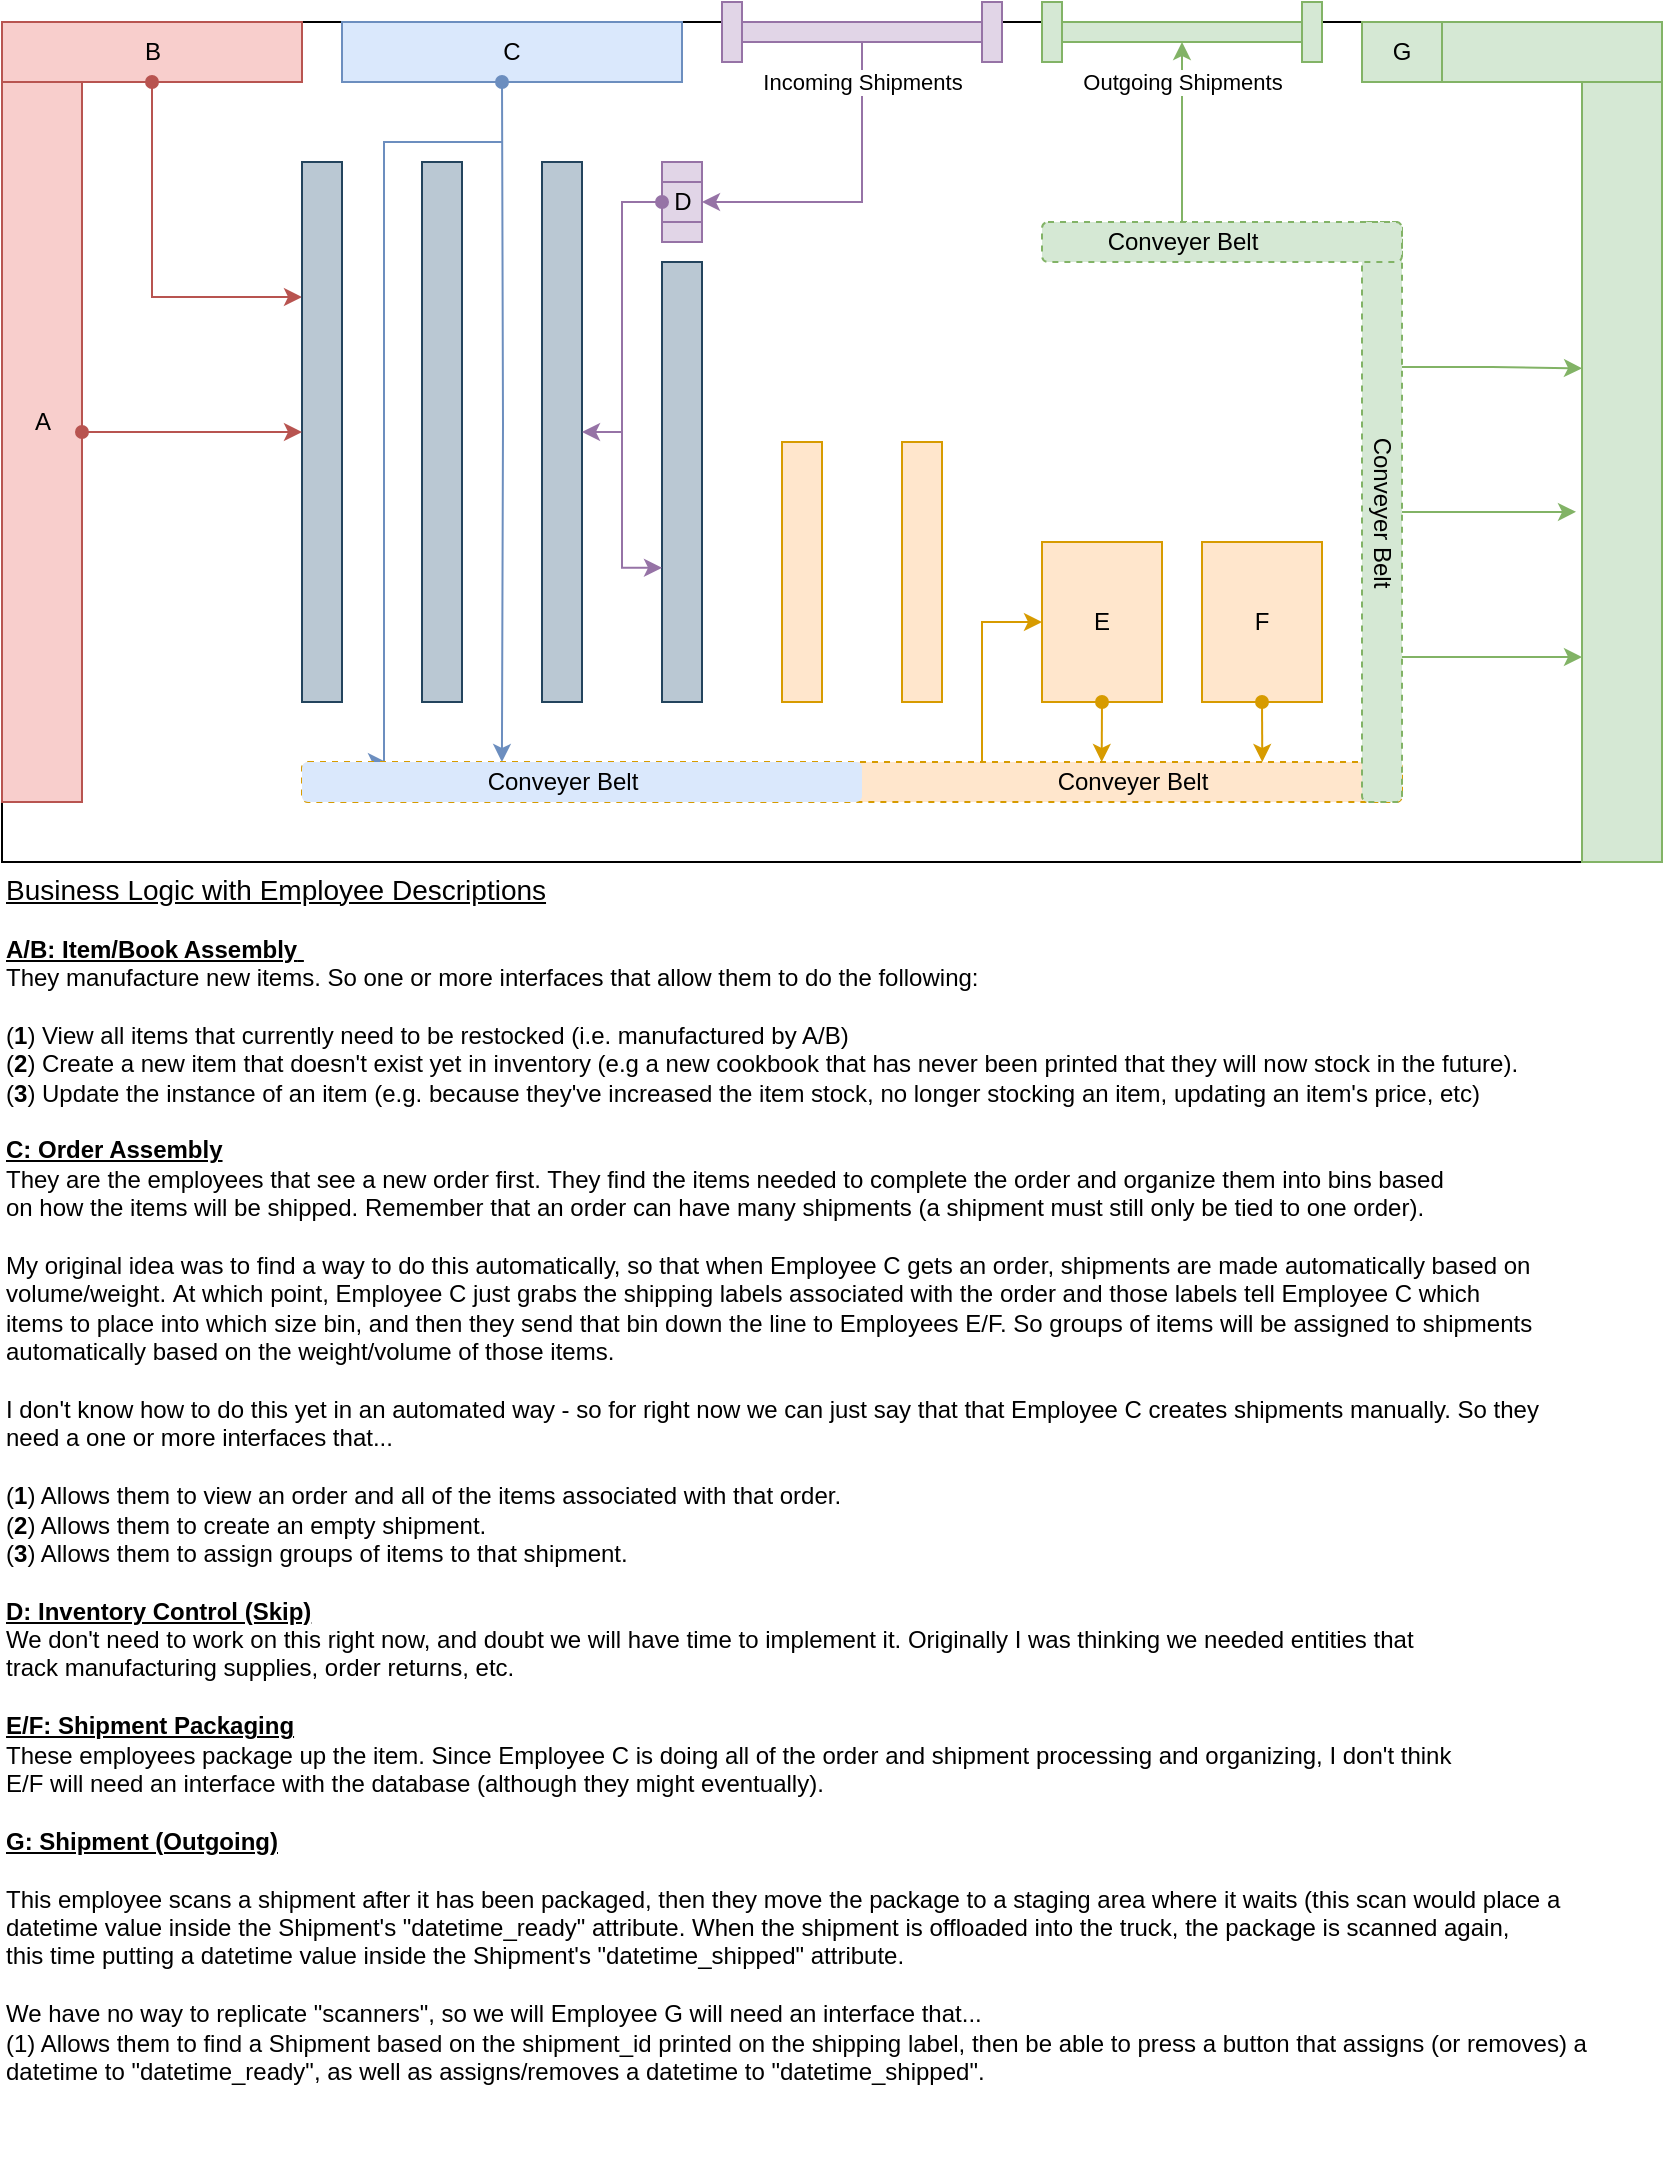 <mxfile version="16.1.2" type="device"><diagram id="-y7AVEWkw-TvHbeQwnoJ" name="Page-1"><mxGraphModel dx="786" dy="572" grid="1" gridSize="10" guides="1" tooltips="1" connect="1" arrows="1" fold="1" page="1" pageScale="1" pageWidth="850" pageHeight="1100" math="0" shadow="0"><root><mxCell id="0"/><mxCell id="1" parent="0"/><mxCell id="jwk14412LMGLyFM8DsAk-1" value="" style="rounded=0;whiteSpace=wrap;html=1;" parent="1" vertex="1"><mxGeometry x="10" y="60" width="830" height="420" as="geometry"/></mxCell><mxCell id="jwk14412LMGLyFM8DsAk-2" value="" style="rounded=0;whiteSpace=wrap;html=1;fillColor=#f8cecc;strokeColor=#b85450;" parent="1" vertex="1"><mxGeometry x="10" y="90" width="40" height="360" as="geometry"/></mxCell><mxCell id="jwk14412LMGLyFM8DsAk-4" value="" style="rounded=0;whiteSpace=wrap;html=1;fillColor=#f8cecc;strokeColor=#b85450;" parent="1" vertex="1"><mxGeometry x="10" y="60" width="150" height="30" as="geometry"/></mxCell><mxCell id="jwk14412LMGLyFM8DsAk-65" style="edgeStyle=orthogonalEdgeStyle;rounded=0;orthogonalLoop=1;jettySize=auto;html=1;exitX=0.5;exitY=1;exitDx=0;exitDy=0;entryX=0;entryY=0.25;entryDx=0;entryDy=0;startArrow=oval;startFill=1;fillColor=#f8cecc;strokeColor=#b85450;" parent="1" source="jwk14412LMGLyFM8DsAk-4" target="jwk14412LMGLyFM8DsAk-27" edge="1"><mxGeometry relative="1" as="geometry"/></mxCell><mxCell id="jwk14412LMGLyFM8DsAk-90" style="edgeStyle=orthogonalEdgeStyle;rounded=0;orthogonalLoop=1;jettySize=auto;html=1;entryX=0.15;entryY=0;entryDx=0;entryDy=0;entryPerimeter=0;startArrow=none;startFill=0;endArrow=classic;endFill=1;fillColor=#dae8fc;strokeColor=#6c8ebf;" parent="1" target="jwk14412LMGLyFM8DsAk-29" edge="1"><mxGeometry relative="1" as="geometry"><mxPoint x="260" y="120" as="sourcePoint"/><Array as="points"><mxPoint x="201" y="120"/></Array></mxGeometry></mxCell><mxCell id="jwk14412LMGLyFM8DsAk-5" value="C" style="rounded=0;whiteSpace=wrap;html=1;fillColor=#dae8fc;strokeColor=#6c8ebf;" parent="1" vertex="1"><mxGeometry x="180" y="60" width="170" height="30" as="geometry"/></mxCell><mxCell id="jwk14412LMGLyFM8DsAk-64" style="edgeStyle=orthogonalEdgeStyle;rounded=0;orthogonalLoop=1;jettySize=auto;html=1;entryX=0.357;entryY=0;entryDx=0;entryDy=0;entryPerimeter=0;startArrow=oval;startFill=1;fillColor=#dae8fc;strokeColor=#6c8ebf;" parent="1" target="jwk14412LMGLyFM8DsAk-29" edge="1"><mxGeometry relative="1" as="geometry"><mxPoint x="260" y="90" as="sourcePoint"/><Array as="points"/></mxGeometry></mxCell><mxCell id="jwk14412LMGLyFM8DsAk-6" value="" style="rounded=0;whiteSpace=wrap;html=1;fillColor=#e1d5e7;strokeColor=#9673a6;" parent="1" vertex="1"><mxGeometry x="370" y="50" width="10" height="30" as="geometry"/></mxCell><mxCell id="jwk14412LMGLyFM8DsAk-8" value="" style="rounded=0;whiteSpace=wrap;html=1;fillColor=#e1d5e7;strokeColor=#9673a6;" parent="1" vertex="1"><mxGeometry x="500" y="50" width="10" height="30" as="geometry"/></mxCell><mxCell id="jwk14412LMGLyFM8DsAk-54" style="edgeStyle=orthogonalEdgeStyle;rounded=0;orthogonalLoop=1;jettySize=auto;html=1;exitX=0.5;exitY=1;exitDx=0;exitDy=0;entryX=1;entryY=0.5;entryDx=0;entryDy=0;entryPerimeter=0;fillColor=#e1d5e7;strokeColor=#9673a6;" parent="1" source="jwk14412LMGLyFM8DsAk-9" target="jwk14412LMGLyFM8DsAk-43" edge="1"><mxGeometry relative="1" as="geometry"/></mxCell><mxCell id="jwk14412LMGLyFM8DsAk-81" value="Incoming Shipments" style="edgeLabel;html=1;align=center;verticalAlign=middle;resizable=0;points=[];" parent="jwk14412LMGLyFM8DsAk-54" vertex="1" connectable="0"><mxGeometry x="-0.6" y="1" relative="1" as="geometry"><mxPoint x="-1" y="-12" as="offset"/></mxGeometry></mxCell><mxCell id="jwk14412LMGLyFM8DsAk-9" value="" style="rounded=0;whiteSpace=wrap;html=1;fillColor=#e1d5e7;strokeColor=#9673a6;" parent="1" vertex="1"><mxGeometry x="380" y="60" width="120" height="10" as="geometry"/></mxCell><mxCell id="jwk14412LMGLyFM8DsAk-10" value="" style="rounded=0;whiteSpace=wrap;html=1;fillColor=#d5e8d4;strokeColor=#82b366;" parent="1" vertex="1"><mxGeometry x="660" y="50" width="10" height="30" as="geometry"/></mxCell><mxCell id="jwk14412LMGLyFM8DsAk-11" value="" style="rounded=0;whiteSpace=wrap;html=1;fillColor=#d5e8d4;strokeColor=#82b366;" parent="1" vertex="1"><mxGeometry x="530" y="50" width="10" height="30" as="geometry"/></mxCell><mxCell id="jwk14412LMGLyFM8DsAk-12" value="" style="rounded=0;whiteSpace=wrap;html=1;fillColor=#d5e8d4;strokeColor=#82b366;" parent="1" vertex="1"><mxGeometry x="540" y="60" width="120" height="10" as="geometry"/></mxCell><mxCell id="jwk14412LMGLyFM8DsAk-87" style="edgeStyle=orthogonalEdgeStyle;rounded=0;orthogonalLoop=1;jettySize=auto;html=1;exitX=1;exitY=0.5;exitDx=0;exitDy=0;entryX=-0.075;entryY=0.573;entryDx=0;entryDy=0;entryPerimeter=0;startArrow=none;startFill=0;endArrow=classic;endFill=1;fillColor=#d5e8d4;strokeColor=#82b366;" parent="1" source="jwk14412LMGLyFM8DsAk-15" target="jwk14412LMGLyFM8DsAk-21" edge="1"><mxGeometry relative="1" as="geometry"/></mxCell><mxCell id="jwk14412LMGLyFM8DsAk-88" style="edgeStyle=orthogonalEdgeStyle;rounded=0;orthogonalLoop=1;jettySize=auto;html=1;exitX=1;exitY=0.75;exitDx=0;exitDy=0;entryX=0;entryY=0.75;entryDx=0;entryDy=0;startArrow=none;startFill=0;endArrow=classic;endFill=1;fillColor=#d5e8d4;strokeColor=#82b366;" parent="1" source="jwk14412LMGLyFM8DsAk-15" target="jwk14412LMGLyFM8DsAk-21" edge="1"><mxGeometry relative="1" as="geometry"/></mxCell><mxCell id="jwk14412LMGLyFM8DsAk-14" value="" style="rounded=1;whiteSpace=wrap;html=1;fillColor=#ffe6cc;strokeColor=#d79b00;dashed=1;" parent="1" vertex="1"><mxGeometry x="160" y="430" width="550" height="20" as="geometry"/></mxCell><mxCell id="jwk14412LMGLyFM8DsAk-89" style="edgeStyle=orthogonalEdgeStyle;rounded=0;orthogonalLoop=1;jettySize=auto;html=1;exitX=1;exitY=0.25;exitDx=0;exitDy=0;entryX=0;entryY=0.398;entryDx=0;entryDy=0;entryPerimeter=0;startArrow=none;startFill=0;endArrow=classic;endFill=1;fillColor=#d5e8d4;strokeColor=#82b366;" parent="1" source="jwk14412LMGLyFM8DsAk-15" target="jwk14412LMGLyFM8DsAk-21" edge="1"><mxGeometry relative="1" as="geometry"/></mxCell><mxCell id="jwk14412LMGLyFM8DsAk-15" value="" style="rounded=1;whiteSpace=wrap;html=1;fillColor=#d5e8d4;strokeColor=#82b366;dashed=1;" parent="1" vertex="1"><mxGeometry x="690" y="160" width="20" height="290" as="geometry"/></mxCell><mxCell id="jwk14412LMGLyFM8DsAk-85" style="edgeStyle=orthogonalEdgeStyle;rounded=0;orthogonalLoop=1;jettySize=auto;html=1;exitX=0.4;exitY=0.05;exitDx=0;exitDy=0;entryX=0.5;entryY=1;entryDx=0;entryDy=0;startArrow=none;startFill=0;endArrow=classic;endFill=1;exitPerimeter=0;fillColor=#d5e8d4;strokeColor=#82b366;" parent="1" source="jwk14412LMGLyFM8DsAk-17" target="jwk14412LMGLyFM8DsAk-12" edge="1"><mxGeometry relative="1" as="geometry"><Array as="points"><mxPoint x="602" y="160"/><mxPoint x="600" y="160"/></Array></mxGeometry></mxCell><mxCell id="jwk14412LMGLyFM8DsAk-86" value="Outgoing Shipments" style="edgeLabel;html=1;align=center;verticalAlign=middle;resizable=0;points=[];" parent="jwk14412LMGLyFM8DsAk-85" vertex="1" connectable="0"><mxGeometry x="0.226" y="2" relative="1" as="geometry"><mxPoint x="2" y="-16" as="offset"/></mxGeometry></mxCell><mxCell id="jwk14412LMGLyFM8DsAk-17" value="" style="rounded=1;whiteSpace=wrap;html=1;fillColor=#d5e8d4;strokeColor=#82b366;dashed=1;" parent="1" vertex="1"><mxGeometry x="530" y="160" width="180" height="20" as="geometry"/></mxCell><mxCell id="jwk14412LMGLyFM8DsAk-19" value="F" style="rounded=0;whiteSpace=wrap;html=1;fillColor=#ffe6cc;strokeColor=#d79b00;" parent="1" vertex="1"><mxGeometry x="610" y="320" width="60" height="80" as="geometry"/></mxCell><mxCell id="jwk14412LMGLyFM8DsAk-21" value="" style="rounded=0;whiteSpace=wrap;html=1;fillColor=#d5e8d4;strokeColor=#82b366;" parent="1" vertex="1"><mxGeometry x="800" y="70" width="40" height="410" as="geometry"/></mxCell><mxCell id="jwk14412LMGLyFM8DsAk-22" value="" style="rounded=0;whiteSpace=wrap;html=1;fillColor=#d5e8d4;strokeColor=#82b366;" parent="1" vertex="1"><mxGeometry x="690" y="60" width="150" height="30" as="geometry"/></mxCell><mxCell id="jwk14412LMGLyFM8DsAk-24" value="" style="rounded=0;whiteSpace=wrap;html=1;fillColor=#bac8d3;gradientDirection=south;strokeColor=#23445d;" parent="1" vertex="1"><mxGeometry x="220" y="130" width="20" height="270" as="geometry"/></mxCell><mxCell id="jwk14412LMGLyFM8DsAk-25" value="" style="rounded=0;whiteSpace=wrap;html=1;fillColor=#bac8d3;strokeColor=#23445d;" parent="1" vertex="1"><mxGeometry x="280" y="130" width="20" height="270" as="geometry"/></mxCell><mxCell id="jwk14412LMGLyFM8DsAk-26" value="" style="rounded=0;whiteSpace=wrap;html=1;fillColor=#bac8d3;strokeColor=#23445d;" parent="1" vertex="1"><mxGeometry x="340" y="180" width="20" height="220" as="geometry"/></mxCell><mxCell id="jwk14412LMGLyFM8DsAk-29" value="" style="rounded=1;whiteSpace=wrap;html=1;fillColor=#dae8fc;strokeColor=none;dashed=1;" parent="1" vertex="1"><mxGeometry x="160" y="430" width="280" height="20" as="geometry"/></mxCell><mxCell id="jwk14412LMGLyFM8DsAk-27" value="" style="rounded=0;whiteSpace=wrap;html=1;fillColor=#bac8d3;strokeColor=#23445d;gradientDirection=north;" parent="1" vertex="1"><mxGeometry x="160" y="130" width="20" height="270" as="geometry"/></mxCell><mxCell id="jwk14412LMGLyFM8DsAk-83" style="edgeStyle=orthogonalEdgeStyle;rounded=0;orthogonalLoop=1;jettySize=auto;html=1;entryX=0;entryY=0.5;entryDx=0;entryDy=0;startArrow=none;startFill=0;endArrow=classic;endFill=1;fillColor=#ffe6cc;strokeColor=#d79b00;" parent="1" target="jwk14412LMGLyFM8DsAk-31" edge="1"><mxGeometry relative="1" as="geometry"><mxPoint x="500" y="430" as="sourcePoint"/><Array as="points"><mxPoint x="500" y="430"/><mxPoint x="500" y="360"/></Array></mxGeometry></mxCell><mxCell id="jwk14412LMGLyFM8DsAk-31" value="E" style="rounded=0;whiteSpace=wrap;html=1;fillColor=#ffe6cc;strokeColor=#d79b00;" parent="1" vertex="1"><mxGeometry x="530" y="320" width="60" height="80" as="geometry"/></mxCell><mxCell id="jwk14412LMGLyFM8DsAk-32" value="" style="rounded=0;whiteSpace=wrap;html=1;fillColor=#ffe6cc;strokeColor=#d79b00;" parent="1" vertex="1"><mxGeometry x="400" y="270" width="20" height="130" as="geometry"/></mxCell><mxCell id="jwk14412LMGLyFM8DsAk-33" value="" style="rounded=0;whiteSpace=wrap;html=1;fillColor=#ffe6cc;strokeColor=#d79b00;" parent="1" vertex="1"><mxGeometry x="460" y="270" width="20" height="130" as="geometry"/></mxCell><mxCell id="jwk14412LMGLyFM8DsAk-38" value="B" style="text;html=1;resizable=0;autosize=1;align=center;verticalAlign=middle;points=[];fillColor=none;strokeColor=none;rounded=0;" parent="1" vertex="1"><mxGeometry x="75" y="65" width="20" height="20" as="geometry"/></mxCell><mxCell id="jwk14412LMGLyFM8DsAk-39" value="A" style="text;html=1;resizable=0;autosize=1;align=center;verticalAlign=middle;points=[];fillColor=none;strokeColor=none;rounded=0;" parent="1" vertex="1"><mxGeometry x="20" y="250" width="20" height="20" as="geometry"/></mxCell><mxCell id="jwk14412LMGLyFM8DsAk-68" style="edgeStyle=orthogonalEdgeStyle;rounded=0;orthogonalLoop=1;jettySize=auto;html=1;exitX=0;exitY=0.5;exitDx=0;exitDy=0;entryX=1;entryY=0.5;entryDx=0;entryDy=0;startArrow=none;startFill=0;fillColor=#e1d5e7;strokeColor=#9673a6;" parent="1" source="jwk14412LMGLyFM8DsAk-44" target="jwk14412LMGLyFM8DsAk-25" edge="1"><mxGeometry relative="1" as="geometry"><Array as="points"><mxPoint x="320" y="150"/><mxPoint x="320" y="265"/></Array></mxGeometry></mxCell><mxCell id="jwk14412LMGLyFM8DsAk-44" value="" style="rounded=0;whiteSpace=wrap;html=1;fillColor=#e1d5e7;strokeColor=#9673a6;" parent="1" vertex="1"><mxGeometry x="340" y="130" width="20" height="40" as="geometry"/></mxCell><mxCell id="jwk14412LMGLyFM8DsAk-43" value="D" style="text;html=1;resizable=0;autosize=1;align=center;verticalAlign=middle;points=[];fillColor=#e1d5e7;strokeColor=#9673a6;rounded=0;" parent="1" vertex="1"><mxGeometry x="340" y="140" width="20" height="20" as="geometry"/></mxCell><mxCell id="jwk14412LMGLyFM8DsAk-69" style="edgeStyle=orthogonalEdgeStyle;rounded=0;orthogonalLoop=1;jettySize=auto;html=1;exitX=0;exitY=0.5;exitDx=0;exitDy=0;entryX=0;entryY=0.695;entryDx=0;entryDy=0;startArrow=oval;startFill=1;entryPerimeter=0;fillColor=#e1d5e7;strokeColor=#9673a6;" parent="1" source="jwk14412LMGLyFM8DsAk-44" target="jwk14412LMGLyFM8DsAk-26" edge="1"><mxGeometry relative="1" as="geometry"/></mxCell><mxCell id="jwk14412LMGLyFM8DsAk-45" value="&lt;font style=&quot;font-size: 14px&quot;&gt;&lt;u&gt;Business Logic with Employee Descriptions&lt;/u&gt;&lt;br&gt;&lt;/font&gt;&lt;br&gt;&lt;div&gt;&lt;u&gt;&lt;b&gt;A/B: Item/Book Assembly&lt;/b&gt;&amp;nbsp;&lt;/u&gt;&lt;/div&gt;&lt;div&gt;&lt;span&gt;They manufacture new items. So one or more interfaces that allow them to do the following:&lt;/span&gt;&lt;br&gt;&lt;/div&gt;&lt;div&gt;&lt;span&gt;&lt;br&gt;&lt;/span&gt;&lt;/div&gt;&lt;div&gt;(&lt;b&gt;1&lt;/b&gt;) View all items that&amp;nbsp;currently need to be restocked (i.e. manufactured by A/B)&lt;/div&gt;&lt;div&gt;(&lt;b&gt;2&lt;/b&gt;) Create a new item that doesn't exist yet in inventory (e.g a new cookbook that has never been printed that they will now stock in the future).&amp;nbsp;&lt;/div&gt;&lt;div&gt;(&lt;b&gt;3&lt;/b&gt;) Update the instance of an item (e.g. because they've increased the item stock, no longer stocking an item, updating an item's price, etc)&lt;/div&gt;&lt;div&gt;&lt;span&gt;&lt;br&gt;&lt;/span&gt;&lt;/div&gt;&lt;div&gt;&lt;span&gt;&lt;b&gt;&lt;u&gt;C: Order Assembly&lt;/u&gt;&lt;/b&gt;&lt;/span&gt;&lt;/div&gt;&lt;div&gt;&lt;span&gt;They are the employees that see a new order first. They find the items needed to complete the order and organize them into bins based&lt;/span&gt;&lt;/div&gt;&lt;div&gt;&lt;span&gt;on how the items will be shipped.&amp;nbsp;&lt;/span&gt;&lt;span&gt;Remember that an order can have many shipments (a shipment must still only be tied to one order)&lt;/span&gt;&lt;span&gt;.&amp;nbsp;&lt;/span&gt;&lt;/div&gt;&lt;div&gt;&lt;span&gt;&lt;br&gt;&lt;/span&gt;&lt;/div&gt;&lt;div&gt;&lt;span&gt;My original idea was to find a way to do this automatically, so that when Employee C gets an order, shipments are made automatically based on&amp;nbsp;&lt;/span&gt;&lt;/div&gt;&lt;div&gt;&lt;span&gt;volume/weight.&amp;nbsp;&lt;/span&gt;&lt;span&gt;At which&amp;nbsp;&lt;/span&gt;&lt;span&gt;point, Employee C just grabs the shipping labels associated with the order and those labels tell Employee C which&amp;nbsp;&lt;/span&gt;&lt;/div&gt;&lt;div&gt;&lt;span&gt;items to place into which size bin, and then they&amp;nbsp;&lt;/span&gt;&lt;span&gt;send that bin down the line to Employees E/F. So groups of items will be assigned to shipments&amp;nbsp;&lt;/span&gt;&lt;/div&gt;&lt;div&gt;&lt;span&gt;automatically&amp;nbsp;&lt;/span&gt;&lt;span&gt;based on the weight/volume of those items.&amp;nbsp;&lt;/span&gt;&lt;/div&gt;&lt;div&gt;&lt;span&gt;&lt;br&gt;&lt;/span&gt;&lt;/div&gt;&lt;div&gt;&lt;span&gt;I don't know how to do this yet in an automated way - so for right now we can just say that that Employee C creates shipments manually. So they&amp;nbsp;&lt;/span&gt;&lt;/div&gt;&lt;div&gt;&lt;span&gt;need a one or more interfaces that...&lt;/span&gt;&lt;/div&gt;&lt;div&gt;&lt;span&gt;&lt;br&gt;&lt;/span&gt;&lt;/div&gt;&lt;div&gt;(&lt;b&gt;1&lt;/b&gt;) Allows them to view an order and all of the items associated with that order.&lt;/div&gt;&lt;div&gt;(&lt;b&gt;2&lt;/b&gt;) Allows them to create an empty shipment.&lt;/div&gt;&lt;div&gt;(&lt;b&gt;3&lt;/b&gt;) Allows them to assign groups of items to that shipment.&lt;/div&gt;&lt;div&gt;&lt;br&gt;&lt;/div&gt;&lt;div&gt;&lt;span&gt;&lt;b&gt;&lt;u&gt;D: Inventory Control (Skip)&lt;/u&gt;&lt;/b&gt;&lt;/span&gt;&lt;/div&gt;&lt;div&gt;&lt;span&gt;We don't need to work on this right now, and doubt we will have time to implement it. Originally I was thinking we needed entities that&lt;/span&gt;&lt;/div&gt;&lt;div&gt;&lt;span&gt;track manufacturing supplies, order returns, etc.&lt;/span&gt;&lt;/div&gt;&lt;div&gt;&lt;span&gt;&lt;br&gt;&lt;/span&gt;&lt;/div&gt;&lt;div&gt;&lt;u&gt;&lt;b&gt;E/F: Shipment Packaging&lt;/b&gt;&lt;/u&gt;&lt;/div&gt;&lt;div&gt;These employees package up the item. Since Employee C is doing all of the order and shipment processing and organizing, I don't think&lt;/div&gt;&lt;div&gt;E/F will need an interface with the database (although they might eventually).&lt;/div&gt;&lt;div&gt;&lt;br&gt;&lt;/div&gt;&lt;div&gt;&lt;span&gt;&lt;u&gt;&lt;b&gt;G: Shipment (Outgoing)&lt;/b&gt;&lt;/u&gt;&lt;/span&gt;&lt;br&gt;&lt;/div&gt;&lt;div&gt;&lt;span&gt;&lt;br&gt;&lt;/span&gt;&lt;/div&gt;&lt;div&gt;This employee scans a shipment after it has been packaged, then they move the package to a staging area where it waits (this scan would place a&amp;nbsp;&lt;/div&gt;&lt;div&gt;datetime value&lt;span&gt;&amp;nbsp;inside the Shipment's &quot;datetime_ready&quot; attribute. When the shipment is offloaded into the truck, the package is scanned again,&lt;/span&gt;&lt;/div&gt;&lt;div&gt;&lt;span&gt;this time putting a datetime value inside the Shipment's &quot;datetime_shipped&quot; attribute.&lt;/span&gt;&lt;/div&gt;&lt;div&gt;&lt;span&gt;&lt;br&gt;&lt;/span&gt;&lt;/div&gt;&lt;div&gt;&lt;span&gt;We have no way to replicate &quot;scanners&quot;, so we will Employee G will need an interface that...&lt;/span&gt;&lt;/div&gt;&lt;div&gt;&lt;span&gt;(1) Allows them to find a Shipment based on the shipment_id printed on the shipping label, then be able to press a button that assigns (or removes) a&amp;nbsp;&lt;/span&gt;&lt;/div&gt;&lt;div&gt;&lt;span&gt;datetime&amp;nbsp;&lt;/span&gt;&lt;span&gt;to &quot;datetime_ready&quot;, as well as assigns/removes a datetime to &quot;datetime_shipped&quot;.&lt;/span&gt;&lt;/div&gt;&lt;div&gt;&lt;span&gt;&lt;br&gt;&lt;/span&gt;&lt;/div&gt;&lt;div&gt;&lt;span&gt;&lt;br&gt;&lt;/span&gt;&lt;/div&gt;&lt;div&gt;&lt;span&gt;&lt;br&gt;&lt;/span&gt;&lt;/div&gt;" style="text;html=1;resizable=0;autosize=1;align=left;verticalAlign=middle;points=[];fillColor=none;strokeColor=none;rounded=0;" parent="1" vertex="1"><mxGeometry x="10" y="490" width="810" height="640" as="geometry"/></mxCell><mxCell id="jwk14412LMGLyFM8DsAk-66" style="edgeStyle=orthogonalEdgeStyle;rounded=0;orthogonalLoop=1;jettySize=auto;html=1;entryX=0;entryY=0.5;entryDx=0;entryDy=0;startArrow=oval;startFill=1;fillColor=#f8cecc;strokeColor=#b85450;" parent="1" target="jwk14412LMGLyFM8DsAk-27" edge="1"><mxGeometry relative="1" as="geometry"><mxPoint x="50" y="265" as="sourcePoint"/><Array as="points"><mxPoint x="50" y="265"/></Array></mxGeometry></mxCell><mxCell id="jwk14412LMGLyFM8DsAk-77" style="edgeStyle=orthogonalEdgeStyle;rounded=0;orthogonalLoop=1;jettySize=auto;html=1;exitX=0.5;exitY=1;exitDx=0;exitDy=0;entryX=0.727;entryY=0;entryDx=0;entryDy=0;startArrow=oval;startFill=1;entryPerimeter=0;endArrow=classic;endFill=1;fillColor=#ffe6cc;strokeColor=#d79b00;" parent="1" source="jwk14412LMGLyFM8DsAk-31" target="jwk14412LMGLyFM8DsAk-14" edge="1"><mxGeometry relative="1" as="geometry"/></mxCell><mxCell id="jwk14412LMGLyFM8DsAk-78" style="edgeStyle=orthogonalEdgeStyle;rounded=0;orthogonalLoop=1;jettySize=auto;html=1;exitX=0.5;exitY=1;exitDx=0;exitDy=0;entryX=0.873;entryY=0;entryDx=0;entryDy=0;entryPerimeter=0;startArrow=oval;startFill=1;endArrow=classic;endFill=1;fillColor=#ffe6cc;strokeColor=#d79b00;" parent="1" source="jwk14412LMGLyFM8DsAk-19" target="jwk14412LMGLyFM8DsAk-14" edge="1"><mxGeometry relative="1" as="geometry"/></mxCell><mxCell id="jwk14412LMGLyFM8DsAk-84" value="G" style="rounded=0;whiteSpace=wrap;html=1;fillColor=#d5e8d4;gradientDirection=south;strokeColor=#82b366;" parent="1" vertex="1"><mxGeometry x="690" y="60" width="40" height="30" as="geometry"/></mxCell><mxCell id="jwk14412LMGLyFM8DsAk-92" value="Conveyer Belt" style="text;html=1;resizable=0;autosize=1;align=center;verticalAlign=middle;points=[];fillColor=none;strokeColor=none;rounded=0;" parent="1" vertex="1"><mxGeometry x="245" y="430" width="90" height="20" as="geometry"/></mxCell><mxCell id="jwk14412LMGLyFM8DsAk-93" value="Conveyer Belt" style="text;html=1;resizable=0;autosize=1;align=center;verticalAlign=middle;points=[];fillColor=none;strokeColor=none;rounded=0;" parent="1" vertex="1"><mxGeometry x="530" y="430" width="90" height="20" as="geometry"/></mxCell><mxCell id="jwk14412LMGLyFM8DsAk-94" value="Conveyer Belt" style="text;html=1;resizable=0;autosize=1;align=center;verticalAlign=middle;points=[];fillColor=none;strokeColor=none;rounded=0;rotation=90;" parent="1" vertex="1"><mxGeometry x="655" y="295" width="90" height="20" as="geometry"/></mxCell><mxCell id="jwk14412LMGLyFM8DsAk-95" value="Conveyer Belt" style="text;html=1;resizable=0;autosize=1;align=center;verticalAlign=middle;points=[];fillColor=none;strokeColor=none;rounded=0;" parent="1" vertex="1"><mxGeometry x="555" y="160" width="90" height="20" as="geometry"/></mxCell></root></mxGraphModel></diagram></mxfile>